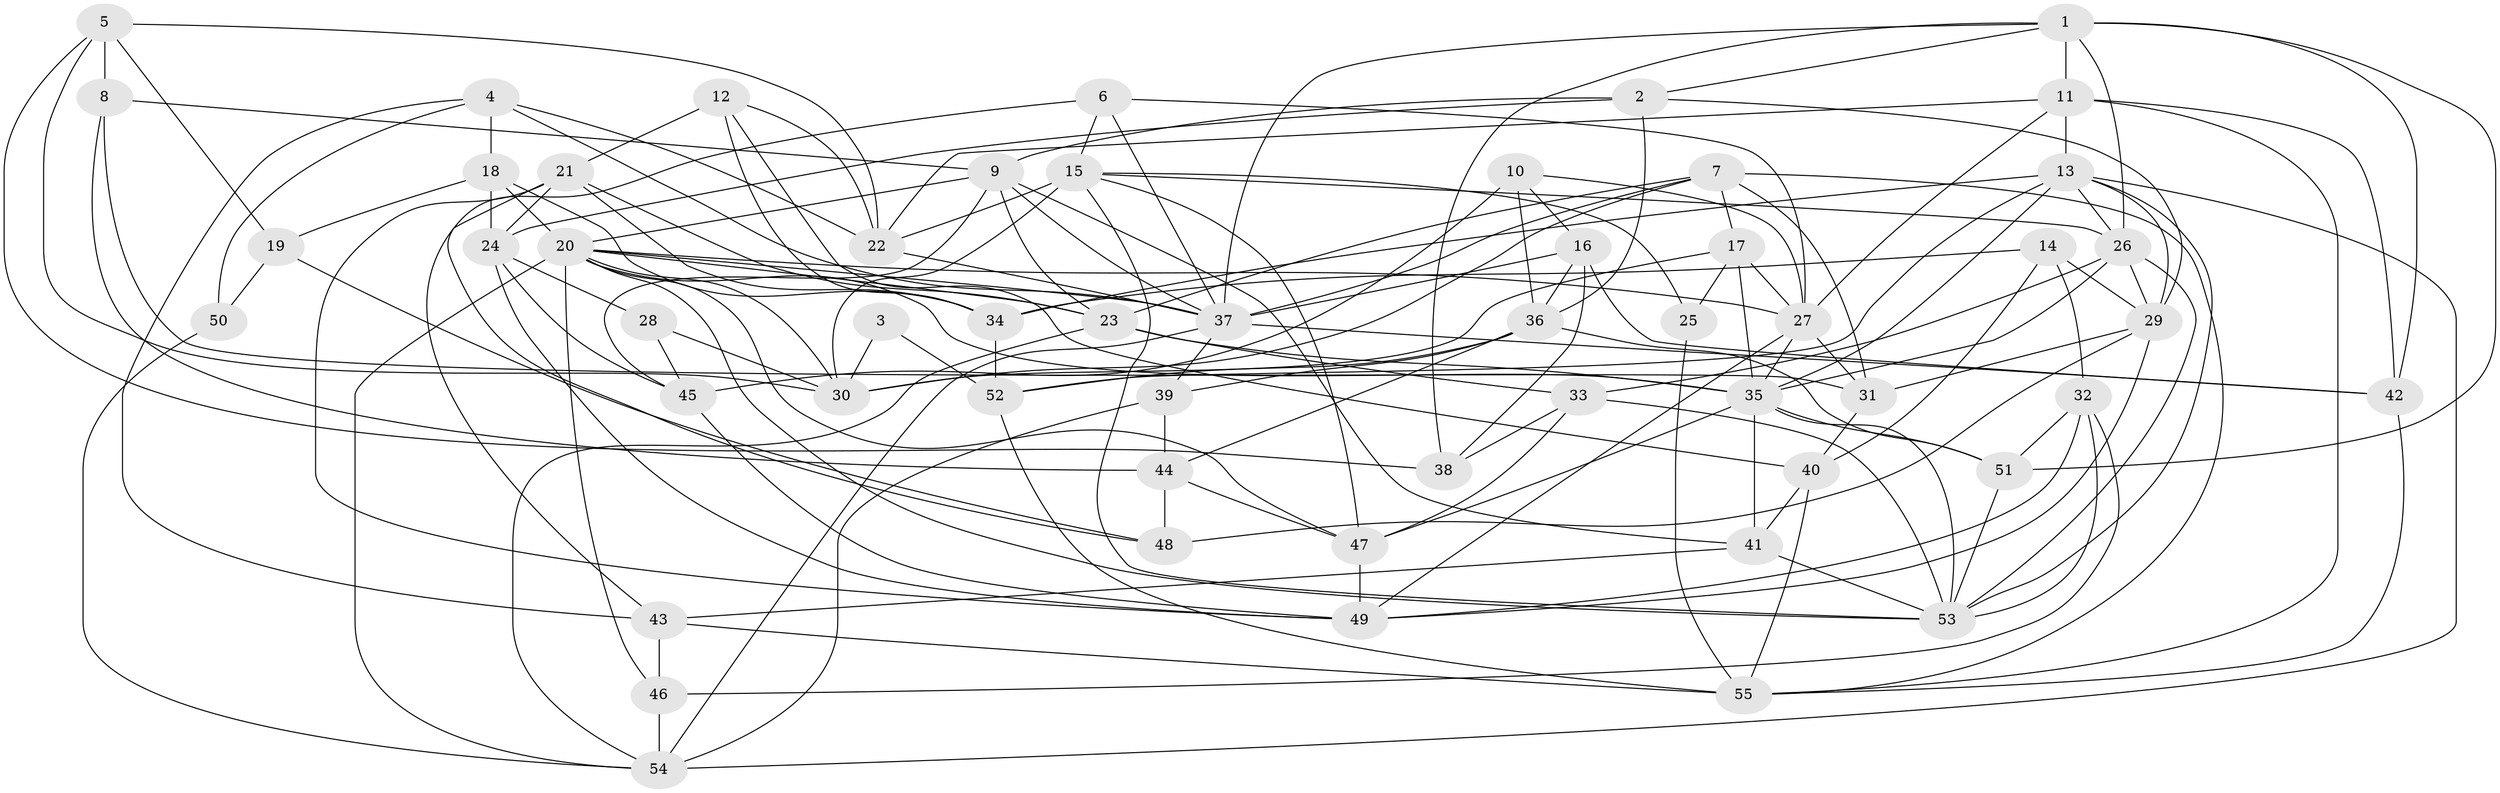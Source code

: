 // original degree distribution, {3: 0.27522935779816515, 7: 0.027522935779816515, 4: 0.28440366972477066, 2: 0.11926605504587157, 5: 0.1743119266055046, 6: 0.11009174311926606, 8: 0.009174311926605505}
// Generated by graph-tools (version 1.1) at 2025/02/03/09/25 03:02:16]
// undirected, 55 vertices, 156 edges
graph export_dot {
graph [start="1"]
  node [color=gray90,style=filled];
  1;
  2;
  3;
  4;
  5;
  6;
  7;
  8;
  9;
  10;
  11;
  12;
  13;
  14;
  15;
  16;
  17;
  18;
  19;
  20;
  21;
  22;
  23;
  24;
  25;
  26;
  27;
  28;
  29;
  30;
  31;
  32;
  33;
  34;
  35;
  36;
  37;
  38;
  39;
  40;
  41;
  42;
  43;
  44;
  45;
  46;
  47;
  48;
  49;
  50;
  51;
  52;
  53;
  54;
  55;
  1 -- 2 [weight=1.0];
  1 -- 11 [weight=1.0];
  1 -- 26 [weight=1.0];
  1 -- 37 [weight=1.0];
  1 -- 38 [weight=1.0];
  1 -- 42 [weight=1.0];
  1 -- 51 [weight=1.0];
  2 -- 9 [weight=1.0];
  2 -- 24 [weight=1.0];
  2 -- 29 [weight=1.0];
  2 -- 36 [weight=1.0];
  3 -- 30 [weight=1.0];
  3 -- 52 [weight=1.0];
  4 -- 18 [weight=1.0];
  4 -- 22 [weight=1.0];
  4 -- 37 [weight=1.0];
  4 -- 43 [weight=1.0];
  4 -- 50 [weight=1.0];
  5 -- 8 [weight=1.0];
  5 -- 19 [weight=1.0];
  5 -- 22 [weight=1.0];
  5 -- 30 [weight=1.0];
  5 -- 38 [weight=1.0];
  6 -- 15 [weight=1.0];
  6 -- 27 [weight=1.0];
  6 -- 37 [weight=1.0];
  6 -- 43 [weight=1.0];
  7 -- 17 [weight=1.0];
  7 -- 23 [weight=1.0];
  7 -- 30 [weight=1.0];
  7 -- 31 [weight=1.0];
  7 -- 37 [weight=1.0];
  7 -- 55 [weight=1.0];
  8 -- 9 [weight=1.0];
  8 -- 31 [weight=1.0];
  8 -- 44 [weight=1.0];
  9 -- 20 [weight=1.0];
  9 -- 23 [weight=1.0];
  9 -- 37 [weight=1.0];
  9 -- 41 [weight=1.0];
  9 -- 45 [weight=1.0];
  10 -- 16 [weight=1.0];
  10 -- 27 [weight=1.0];
  10 -- 36 [weight=1.0];
  10 -- 45 [weight=1.0];
  11 -- 13 [weight=1.0];
  11 -- 22 [weight=1.0];
  11 -- 27 [weight=1.0];
  11 -- 42 [weight=1.0];
  11 -- 55 [weight=1.0];
  12 -- 21 [weight=1.0];
  12 -- 22 [weight=1.0];
  12 -- 34 [weight=1.0];
  12 -- 40 [weight=1.0];
  13 -- 26 [weight=1.0];
  13 -- 29 [weight=1.0];
  13 -- 34 [weight=1.0];
  13 -- 35 [weight=1.0];
  13 -- 52 [weight=1.0];
  13 -- 53 [weight=1.0];
  13 -- 54 [weight=1.0];
  14 -- 29 [weight=1.0];
  14 -- 32 [weight=1.0];
  14 -- 34 [weight=1.0];
  14 -- 40 [weight=1.0];
  15 -- 22 [weight=1.0];
  15 -- 25 [weight=2.0];
  15 -- 26 [weight=1.0];
  15 -- 30 [weight=1.0];
  15 -- 47 [weight=1.0];
  15 -- 53 [weight=1.0];
  16 -- 36 [weight=1.0];
  16 -- 37 [weight=1.0];
  16 -- 38 [weight=1.0];
  16 -- 42 [weight=1.0];
  17 -- 25 [weight=1.0];
  17 -- 27 [weight=1.0];
  17 -- 30 [weight=1.0];
  17 -- 35 [weight=1.0];
  18 -- 19 [weight=1.0];
  18 -- 20 [weight=1.0];
  18 -- 24 [weight=1.0];
  18 -- 34 [weight=1.0];
  19 -- 48 [weight=1.0];
  19 -- 50 [weight=1.0];
  20 -- 23 [weight=1.0];
  20 -- 27 [weight=1.0];
  20 -- 30 [weight=1.0];
  20 -- 35 [weight=1.0];
  20 -- 37 [weight=1.0];
  20 -- 46 [weight=1.0];
  20 -- 47 [weight=1.0];
  20 -- 53 [weight=1.0];
  20 -- 54 [weight=1.0];
  21 -- 23 [weight=1.0];
  21 -- 24 [weight=1.0];
  21 -- 34 [weight=1.0];
  21 -- 48 [weight=1.0];
  21 -- 49 [weight=1.0];
  22 -- 37 [weight=1.0];
  23 -- 33 [weight=2.0];
  23 -- 35 [weight=1.0];
  23 -- 54 [weight=1.0];
  24 -- 28 [weight=1.0];
  24 -- 45 [weight=1.0];
  24 -- 49 [weight=1.0];
  25 -- 55 [weight=1.0];
  26 -- 29 [weight=1.0];
  26 -- 33 [weight=3.0];
  26 -- 35 [weight=1.0];
  26 -- 53 [weight=1.0];
  27 -- 31 [weight=1.0];
  27 -- 35 [weight=1.0];
  27 -- 49 [weight=1.0];
  28 -- 30 [weight=1.0];
  28 -- 45 [weight=1.0];
  29 -- 31 [weight=1.0];
  29 -- 48 [weight=1.0];
  29 -- 49 [weight=1.0];
  31 -- 40 [weight=1.0];
  32 -- 46 [weight=1.0];
  32 -- 49 [weight=1.0];
  32 -- 51 [weight=1.0];
  32 -- 53 [weight=1.0];
  33 -- 38 [weight=1.0];
  33 -- 47 [weight=1.0];
  33 -- 53 [weight=1.0];
  34 -- 52 [weight=1.0];
  35 -- 41 [weight=1.0];
  35 -- 47 [weight=1.0];
  35 -- 51 [weight=1.0];
  35 -- 53 [weight=1.0];
  36 -- 39 [weight=1.0];
  36 -- 44 [weight=1.0];
  36 -- 51 [weight=1.0];
  36 -- 52 [weight=1.0];
  37 -- 39 [weight=1.0];
  37 -- 42 [weight=1.0];
  37 -- 54 [weight=1.0];
  39 -- 44 [weight=2.0];
  39 -- 54 [weight=1.0];
  40 -- 41 [weight=1.0];
  40 -- 55 [weight=1.0];
  41 -- 43 [weight=1.0];
  41 -- 53 [weight=1.0];
  42 -- 55 [weight=1.0];
  43 -- 46 [weight=1.0];
  43 -- 55 [weight=1.0];
  44 -- 47 [weight=1.0];
  44 -- 48 [weight=1.0];
  45 -- 49 [weight=1.0];
  46 -- 54 [weight=1.0];
  47 -- 49 [weight=1.0];
  50 -- 54 [weight=1.0];
  51 -- 53 [weight=1.0];
  52 -- 55 [weight=2.0];
}
